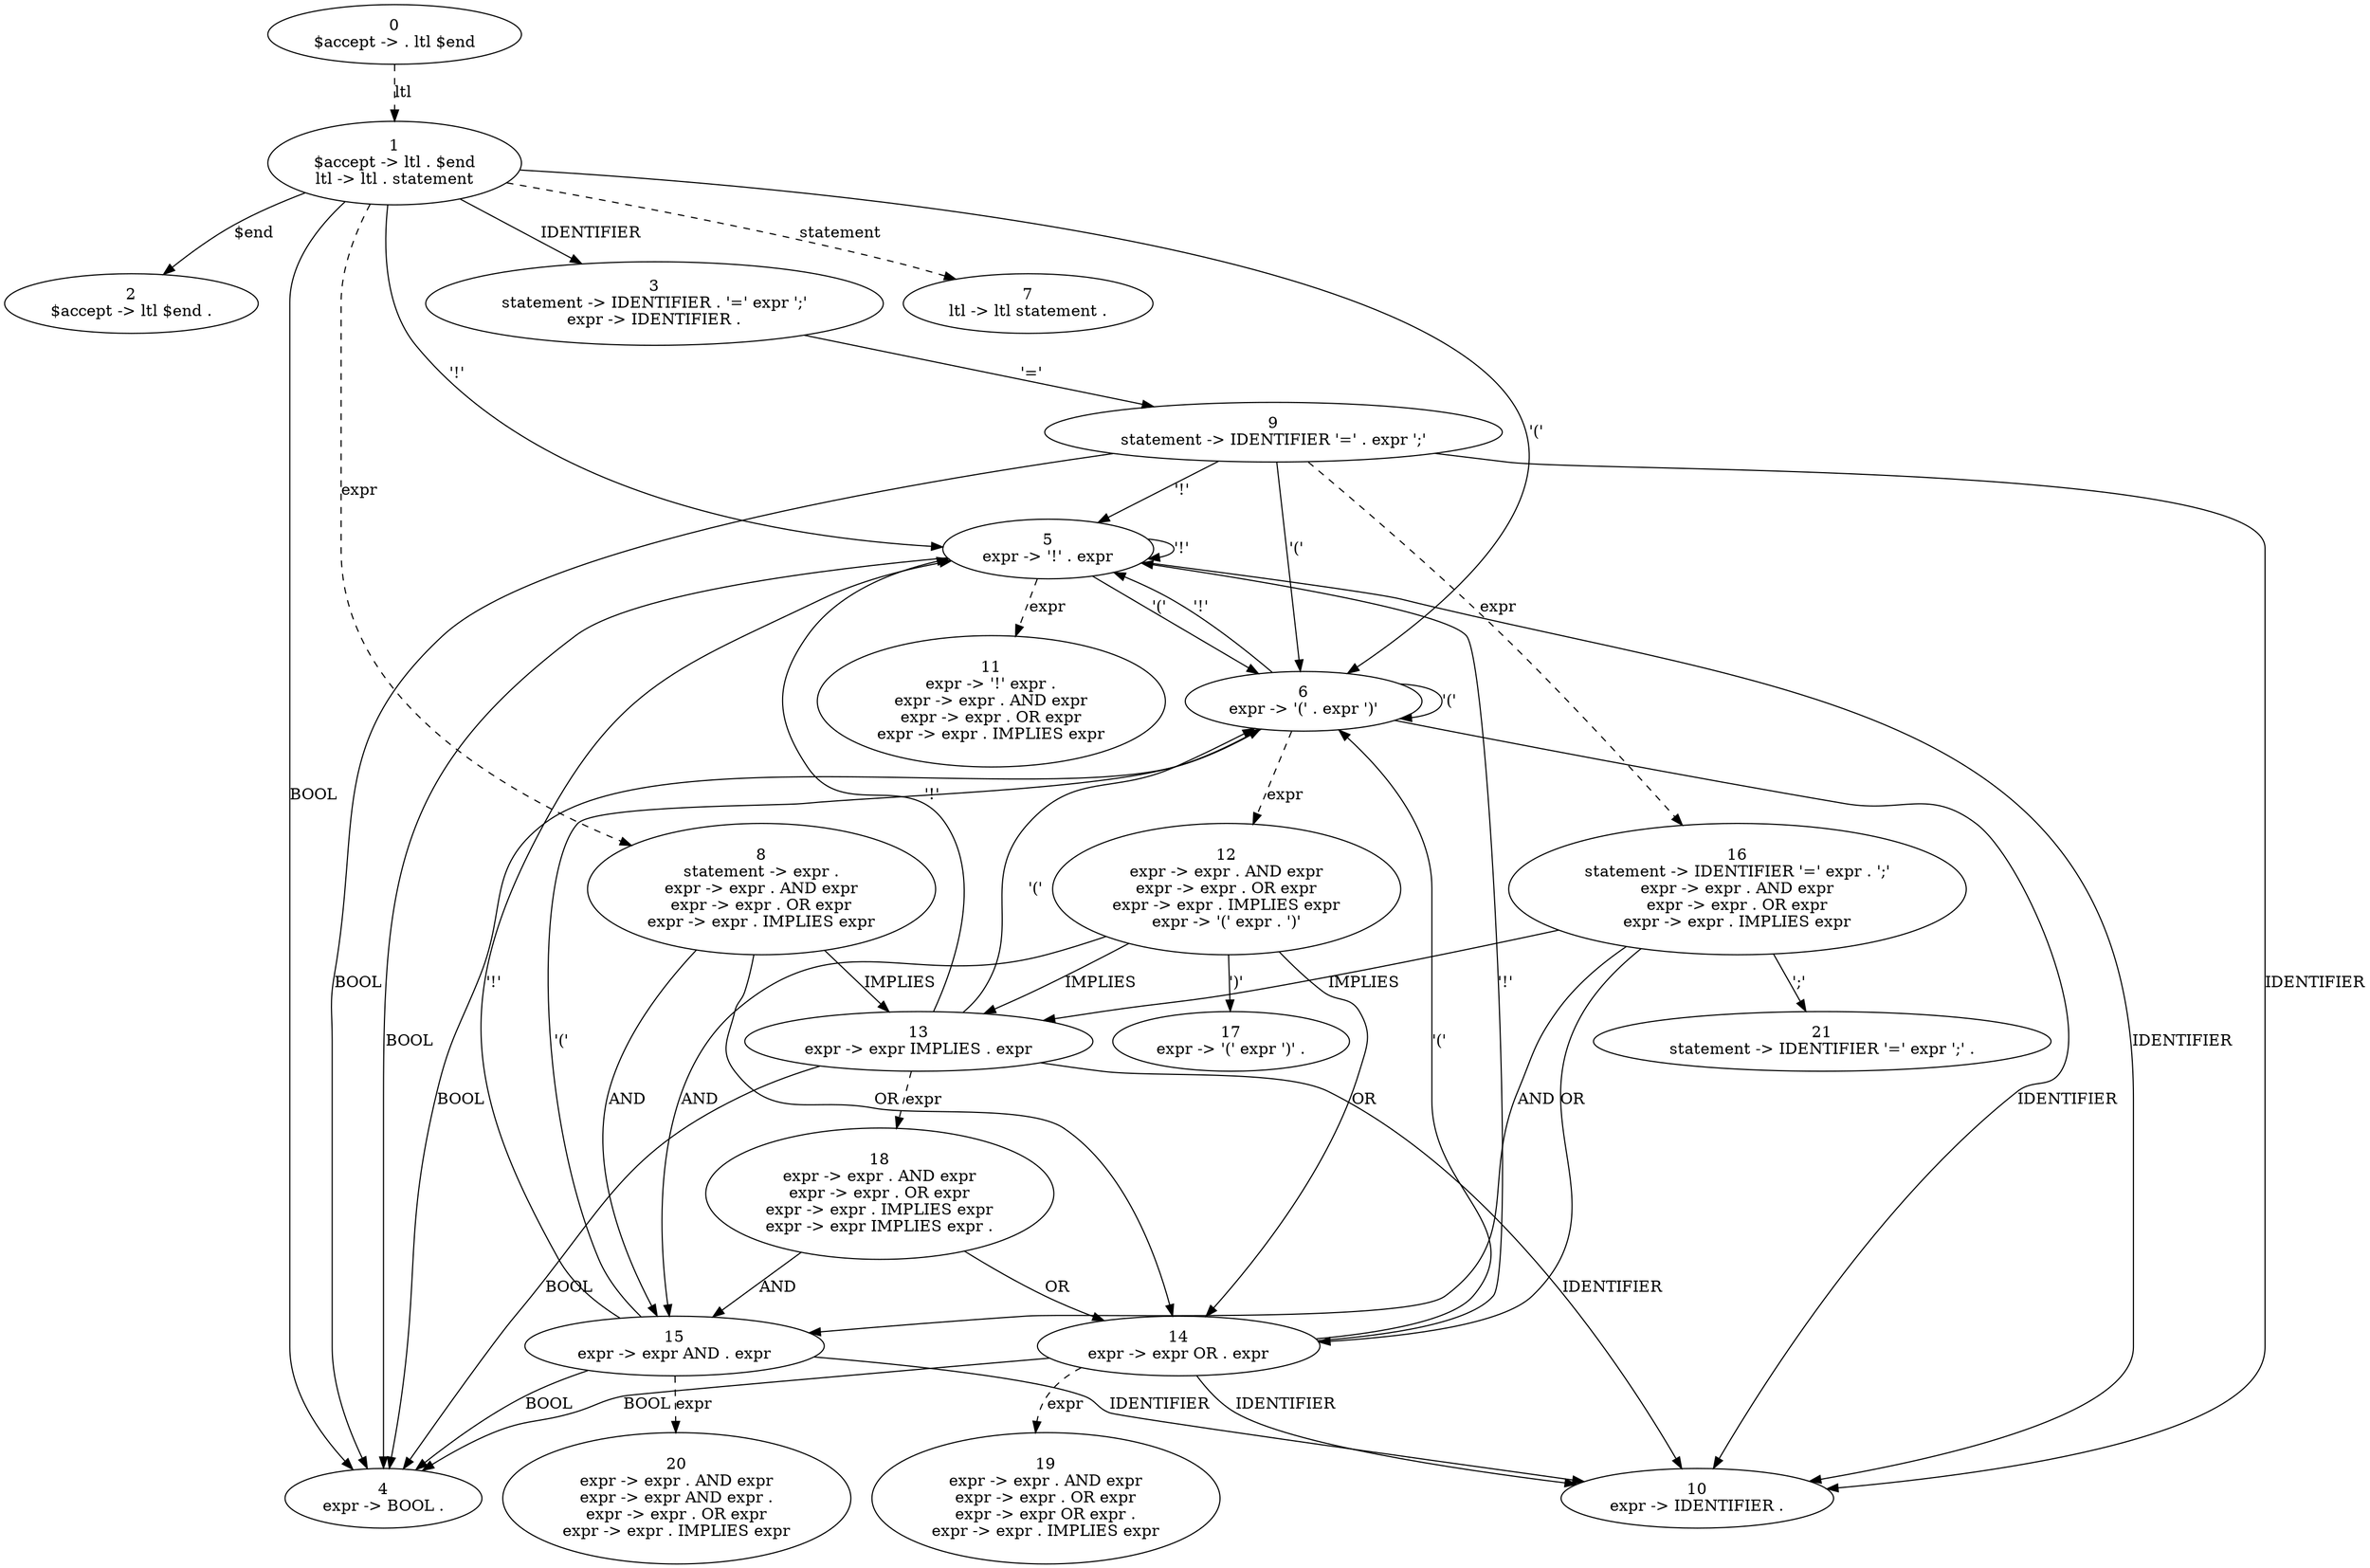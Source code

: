 // Generated by GNU Bison 2.5.
// Report bugs to <bug-bison@gnu.org>.
// Home page: <http://www.gnu.org/software/bison/>.

digraph "ltl.y"
{
  0 [label="0\n$accept -> . ltl $end"]
  0 -> 1 [style=dashed label="ltl"]
  1 [label="1\n$accept -> ltl . $end\nltl -> ltl . statement"]
  1 -> 2 [style=solid label="$end"]
  1 -> 3 [style=solid label="IDENTIFIER"]
  1 -> 4 [style=solid label="BOOL"]
  1 -> 5 [style=solid label="'!'"]
  1 -> 6 [style=solid label="'('"]
  1 -> 7 [style=dashed label="statement"]
  1 -> 8 [style=dashed label="expr"]
  2 [label="2\n$accept -> ltl $end ."]
  3 [label="3\nstatement -> IDENTIFIER . '=' expr ';'\nexpr -> IDENTIFIER ."]
  3 -> 9 [style=solid label="'='"]
  4 [label="4\nexpr -> BOOL ."]
  5 [label="5\nexpr -> '!' . expr"]
  5 -> 10 [style=solid label="IDENTIFIER"]
  5 -> 4 [style=solid label="BOOL"]
  5 -> 5 [style=solid label="'!'"]
  5 -> 6 [style=solid label="'('"]
  5 -> 11 [style=dashed label="expr"]
  6 [label="6\nexpr -> '(' . expr ')'"]
  6 -> 10 [style=solid label="IDENTIFIER"]
  6 -> 4 [style=solid label="BOOL"]
  6 -> 5 [style=solid label="'!'"]
  6 -> 6 [style=solid label="'('"]
  6 -> 12 [style=dashed label="expr"]
  7 [label="7\nltl -> ltl statement ."]
  8 [label="8\nstatement -> expr .\nexpr -> expr . AND expr\nexpr -> expr . OR expr\nexpr -> expr . IMPLIES expr"]
  8 -> 13 [style=solid label="IMPLIES"]
  8 -> 14 [style=solid label="OR"]
  8 -> 15 [style=solid label="AND"]
  9 [label="9\nstatement -> IDENTIFIER '=' . expr ';'"]
  9 -> 10 [style=solid label="IDENTIFIER"]
  9 -> 4 [style=solid label="BOOL"]
  9 -> 5 [style=solid label="'!'"]
  9 -> 6 [style=solid label="'('"]
  9 -> 16 [style=dashed label="expr"]
  10 [label="10\nexpr -> IDENTIFIER ."]
  11 [label="11\nexpr -> '!' expr .\nexpr -> expr . AND expr\nexpr -> expr . OR expr\nexpr -> expr . IMPLIES expr"]
  12 [label="12\nexpr -> expr . AND expr\nexpr -> expr . OR expr\nexpr -> expr . IMPLIES expr\nexpr -> '(' expr . ')'"]
  12 -> 13 [style=solid label="IMPLIES"]
  12 -> 14 [style=solid label="OR"]
  12 -> 15 [style=solid label="AND"]
  12 -> 17 [style=solid label="')'"]
  13 [label="13\nexpr -> expr IMPLIES . expr"]
  13 -> 10 [style=solid label="IDENTIFIER"]
  13 -> 4 [style=solid label="BOOL"]
  13 -> 5 [style=solid label="'!'"]
  13 -> 6 [style=solid label="'('"]
  13 -> 18 [style=dashed label="expr"]
  14 [label="14\nexpr -> expr OR . expr"]
  14 -> 10 [style=solid label="IDENTIFIER"]
  14 -> 4 [style=solid label="BOOL"]
  14 -> 5 [style=solid label="'!'"]
  14 -> 6 [style=solid label="'('"]
  14 -> 19 [style=dashed label="expr"]
  15 [label="15\nexpr -> expr AND . expr"]
  15 -> 10 [style=solid label="IDENTIFIER"]
  15 -> 4 [style=solid label="BOOL"]
  15 -> 5 [style=solid label="'!'"]
  15 -> 6 [style=solid label="'('"]
  15 -> 20 [style=dashed label="expr"]
  16 [label="16\nstatement -> IDENTIFIER '=' expr . ';'\nexpr -> expr . AND expr\nexpr -> expr . OR expr\nexpr -> expr . IMPLIES expr"]
  16 -> 13 [style=solid label="IMPLIES"]
  16 -> 14 [style=solid label="OR"]
  16 -> 15 [style=solid label="AND"]
  16 -> 21 [style=solid label="';'"]
  17 [label="17\nexpr -> '(' expr ')' ."]
  18 [label="18\nexpr -> expr . AND expr\nexpr -> expr . OR expr\nexpr -> expr . IMPLIES expr\nexpr -> expr IMPLIES expr ."]
  18 -> 14 [style=solid label="OR"]
  18 -> 15 [style=solid label="AND"]
  19 [label="19\nexpr -> expr . AND expr\nexpr -> expr . OR expr\nexpr -> expr OR expr .\nexpr -> expr . IMPLIES expr"]
  20 [label="20\nexpr -> expr . AND expr\nexpr -> expr AND expr .\nexpr -> expr . OR expr\nexpr -> expr . IMPLIES expr"]
  21 [label="21\nstatement -> IDENTIFIER '=' expr ';' ."]
}
